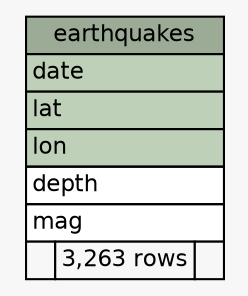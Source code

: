 // dot 2.36.0 on Linux 4.4.0-59-generic
// SchemaSpy rev 590
digraph "earthquakes" {
  graph [
    rankdir="RL"
    bgcolor="#f7f7f7"
    nodesep="0.18"
    ranksep="0.46"
    fontname="Helvetica"
    fontsize="11"
  ];
  node [
    fontname="Helvetica"
    fontsize="11"
    shape="plaintext"
  ];
  edge [
    arrowsize="0.8"
  ];
  "earthquakes" [
    label=<
    <TABLE BORDER="0" CELLBORDER="1" CELLSPACING="0" BGCOLOR="#ffffff">
      <TR><TD COLSPAN="3" BGCOLOR="#9bab96" ALIGN="CENTER">earthquakes</TD></TR>
      <TR><TD PORT="date" COLSPAN="3" BGCOLOR="#bed1b8" ALIGN="LEFT">date</TD></TR>
      <TR><TD PORT="lat" COLSPAN="3" BGCOLOR="#bed1b8" ALIGN="LEFT">lat</TD></TR>
      <TR><TD PORT="lon" COLSPAN="3" BGCOLOR="#bed1b8" ALIGN="LEFT">lon</TD></TR>
      <TR><TD PORT="depth" COLSPAN="3" ALIGN="LEFT">depth</TD></TR>
      <TR><TD PORT="mag" COLSPAN="3" ALIGN="LEFT">mag</TD></TR>
      <TR><TD ALIGN="LEFT" BGCOLOR="#f7f7f7">  </TD><TD ALIGN="RIGHT" BGCOLOR="#f7f7f7">3,263 rows</TD><TD ALIGN="RIGHT" BGCOLOR="#f7f7f7">  </TD></TR>
    </TABLE>>
    URL="tables/earthquakes.html"
    tooltip="earthquakes"
  ];
}
